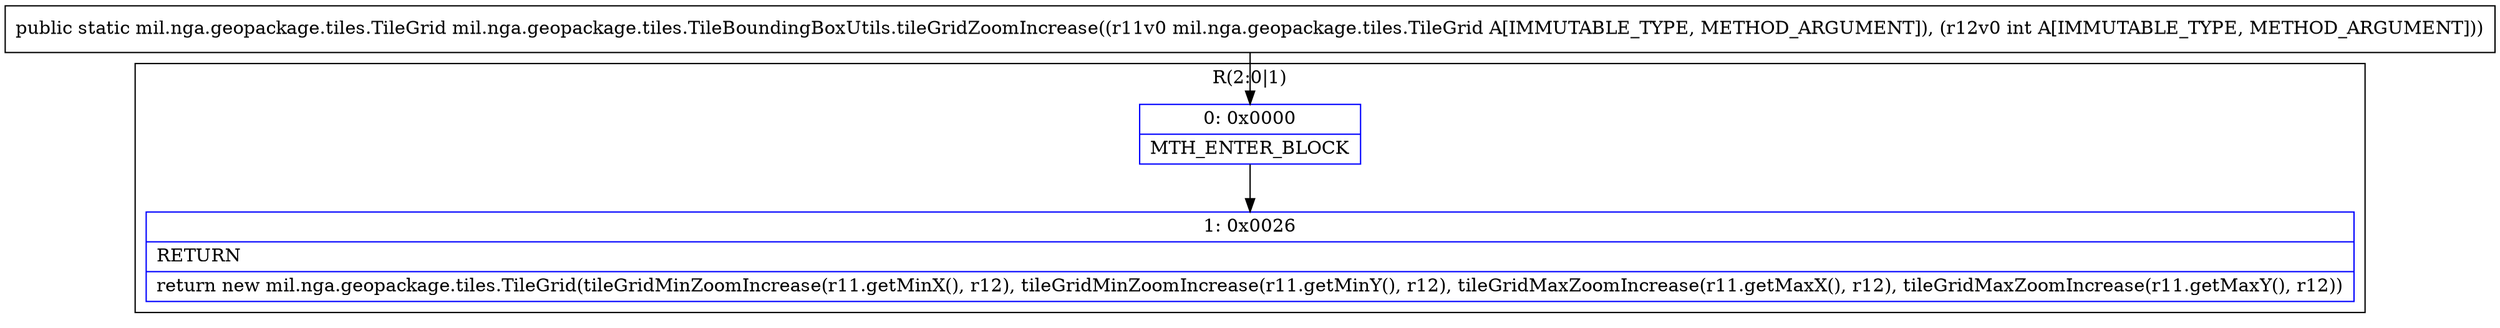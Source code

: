 digraph "CFG formil.nga.geopackage.tiles.TileBoundingBoxUtils.tileGridZoomIncrease(Lmil\/nga\/geopackage\/tiles\/TileGrid;I)Lmil\/nga\/geopackage\/tiles\/TileGrid;" {
subgraph cluster_Region_1427287482 {
label = "R(2:0|1)";
node [shape=record,color=blue];
Node_0 [shape=record,label="{0\:\ 0x0000|MTH_ENTER_BLOCK\l}"];
Node_1 [shape=record,label="{1\:\ 0x0026|RETURN\l|return new mil.nga.geopackage.tiles.TileGrid(tileGridMinZoomIncrease(r11.getMinX(), r12), tileGridMinZoomIncrease(r11.getMinY(), r12), tileGridMaxZoomIncrease(r11.getMaxX(), r12), tileGridMaxZoomIncrease(r11.getMaxY(), r12))\l}"];
}
MethodNode[shape=record,label="{public static mil.nga.geopackage.tiles.TileGrid mil.nga.geopackage.tiles.TileBoundingBoxUtils.tileGridZoomIncrease((r11v0 mil.nga.geopackage.tiles.TileGrid A[IMMUTABLE_TYPE, METHOD_ARGUMENT]), (r12v0 int A[IMMUTABLE_TYPE, METHOD_ARGUMENT])) }"];
MethodNode -> Node_0;
Node_0 -> Node_1;
}

